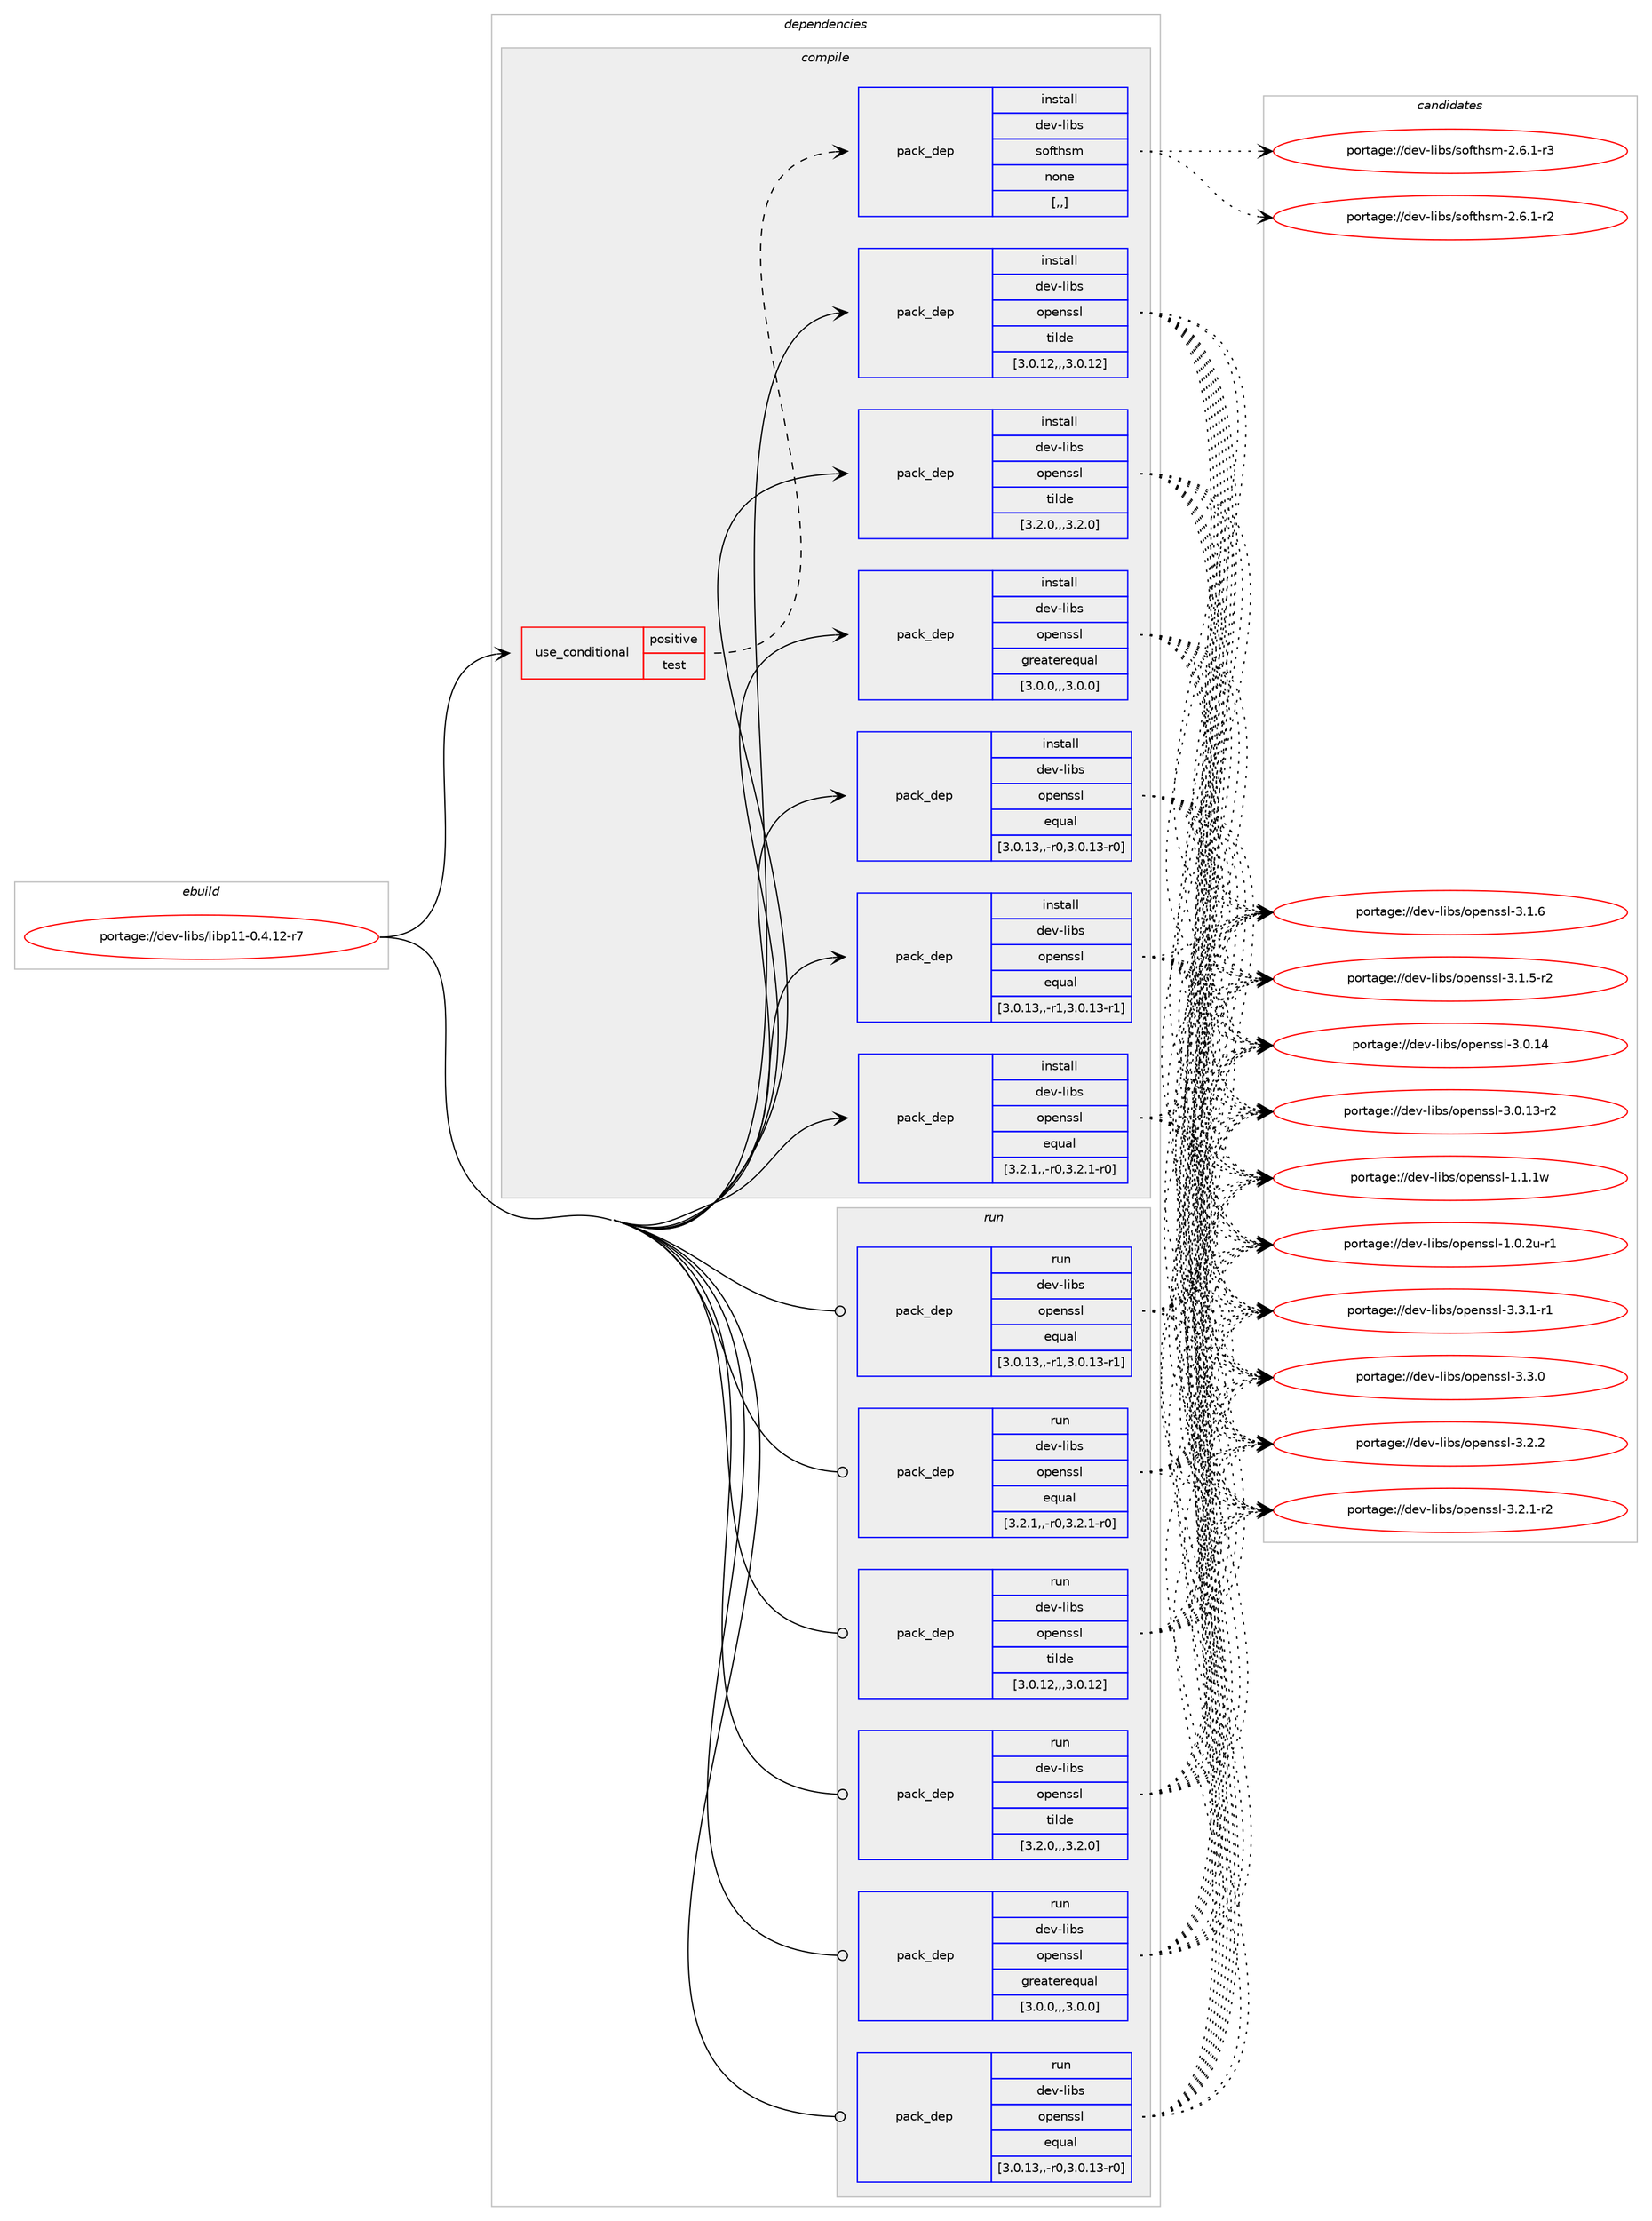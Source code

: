 digraph prolog {

# *************
# Graph options
# *************

newrank=true;
concentrate=true;
compound=true;
graph [rankdir=LR,fontname=Helvetica,fontsize=10,ranksep=1.5];#, ranksep=2.5, nodesep=0.2];
edge  [arrowhead=vee];
node  [fontname=Helvetica,fontsize=10];

# **********
# The ebuild
# **********

subgraph cluster_leftcol {
color=gray;
label=<<i>ebuild</i>>;
id [label="portage://dev-libs/libp11-0.4.12-r7", color=red, width=4, href="../dev-libs/libp11-0.4.12-r7.svg"];
}

# ****************
# The dependencies
# ****************

subgraph cluster_midcol {
color=gray;
label=<<i>dependencies</i>>;
subgraph cluster_compile {
fillcolor="#eeeeee";
style=filled;
label=<<i>compile</i>>;
subgraph cond27067 {
dependency110923 [label=<<TABLE BORDER="0" CELLBORDER="1" CELLSPACING="0" CELLPADDING="4"><TR><TD ROWSPAN="3" CELLPADDING="10">use_conditional</TD></TR><TR><TD>positive</TD></TR><TR><TD>test</TD></TR></TABLE>>, shape=none, color=red];
subgraph pack82662 {
dependency110924 [label=<<TABLE BORDER="0" CELLBORDER="1" CELLSPACING="0" CELLPADDING="4" WIDTH="220"><TR><TD ROWSPAN="6" CELLPADDING="30">pack_dep</TD></TR><TR><TD WIDTH="110">install</TD></TR><TR><TD>dev-libs</TD></TR><TR><TD>softhsm</TD></TR><TR><TD>none</TD></TR><TR><TD>[,,]</TD></TR></TABLE>>, shape=none, color=blue];
}
dependency110923:e -> dependency110924:w [weight=20,style="dashed",arrowhead="vee"];
}
id:e -> dependency110923:w [weight=20,style="solid",arrowhead="vee"];
subgraph pack82663 {
dependency110925 [label=<<TABLE BORDER="0" CELLBORDER="1" CELLSPACING="0" CELLPADDING="4" WIDTH="220"><TR><TD ROWSPAN="6" CELLPADDING="30">pack_dep</TD></TR><TR><TD WIDTH="110">install</TD></TR><TR><TD>dev-libs</TD></TR><TR><TD>openssl</TD></TR><TR><TD>greaterequal</TD></TR><TR><TD>[3.0.0,,,3.0.0]</TD></TR></TABLE>>, shape=none, color=blue];
}
id:e -> dependency110925:w [weight=20,style="solid",arrowhead="vee"];
subgraph pack82664 {
dependency110926 [label=<<TABLE BORDER="0" CELLBORDER="1" CELLSPACING="0" CELLPADDING="4" WIDTH="220"><TR><TD ROWSPAN="6" CELLPADDING="30">pack_dep</TD></TR><TR><TD WIDTH="110">install</TD></TR><TR><TD>dev-libs</TD></TR><TR><TD>openssl</TD></TR><TR><TD>equal</TD></TR><TR><TD>[3.0.13,,-r0,3.0.13-r0]</TD></TR></TABLE>>, shape=none, color=blue];
}
id:e -> dependency110926:w [weight=20,style="solid",arrowhead="vee"];
subgraph pack82665 {
dependency110927 [label=<<TABLE BORDER="0" CELLBORDER="1" CELLSPACING="0" CELLPADDING="4" WIDTH="220"><TR><TD ROWSPAN="6" CELLPADDING="30">pack_dep</TD></TR><TR><TD WIDTH="110">install</TD></TR><TR><TD>dev-libs</TD></TR><TR><TD>openssl</TD></TR><TR><TD>equal</TD></TR><TR><TD>[3.0.13,,-r1,3.0.13-r1]</TD></TR></TABLE>>, shape=none, color=blue];
}
id:e -> dependency110927:w [weight=20,style="solid",arrowhead="vee"];
subgraph pack82666 {
dependency110928 [label=<<TABLE BORDER="0" CELLBORDER="1" CELLSPACING="0" CELLPADDING="4" WIDTH="220"><TR><TD ROWSPAN="6" CELLPADDING="30">pack_dep</TD></TR><TR><TD WIDTH="110">install</TD></TR><TR><TD>dev-libs</TD></TR><TR><TD>openssl</TD></TR><TR><TD>equal</TD></TR><TR><TD>[3.2.1,,-r0,3.2.1-r0]</TD></TR></TABLE>>, shape=none, color=blue];
}
id:e -> dependency110928:w [weight=20,style="solid",arrowhead="vee"];
subgraph pack82667 {
dependency110929 [label=<<TABLE BORDER="0" CELLBORDER="1" CELLSPACING="0" CELLPADDING="4" WIDTH="220"><TR><TD ROWSPAN="6" CELLPADDING="30">pack_dep</TD></TR><TR><TD WIDTH="110">install</TD></TR><TR><TD>dev-libs</TD></TR><TR><TD>openssl</TD></TR><TR><TD>tilde</TD></TR><TR><TD>[3.0.12,,,3.0.12]</TD></TR></TABLE>>, shape=none, color=blue];
}
id:e -> dependency110929:w [weight=20,style="solid",arrowhead="vee"];
subgraph pack82668 {
dependency110930 [label=<<TABLE BORDER="0" CELLBORDER="1" CELLSPACING="0" CELLPADDING="4" WIDTH="220"><TR><TD ROWSPAN="6" CELLPADDING="30">pack_dep</TD></TR><TR><TD WIDTH="110">install</TD></TR><TR><TD>dev-libs</TD></TR><TR><TD>openssl</TD></TR><TR><TD>tilde</TD></TR><TR><TD>[3.2.0,,,3.2.0]</TD></TR></TABLE>>, shape=none, color=blue];
}
id:e -> dependency110930:w [weight=20,style="solid",arrowhead="vee"];
}
subgraph cluster_compileandrun {
fillcolor="#eeeeee";
style=filled;
label=<<i>compile and run</i>>;
}
subgraph cluster_run {
fillcolor="#eeeeee";
style=filled;
label=<<i>run</i>>;
subgraph pack82669 {
dependency110931 [label=<<TABLE BORDER="0" CELLBORDER="1" CELLSPACING="0" CELLPADDING="4" WIDTH="220"><TR><TD ROWSPAN="6" CELLPADDING="30">pack_dep</TD></TR><TR><TD WIDTH="110">run</TD></TR><TR><TD>dev-libs</TD></TR><TR><TD>openssl</TD></TR><TR><TD>greaterequal</TD></TR><TR><TD>[3.0.0,,,3.0.0]</TD></TR></TABLE>>, shape=none, color=blue];
}
id:e -> dependency110931:w [weight=20,style="solid",arrowhead="odot"];
subgraph pack82670 {
dependency110932 [label=<<TABLE BORDER="0" CELLBORDER="1" CELLSPACING="0" CELLPADDING="4" WIDTH="220"><TR><TD ROWSPAN="6" CELLPADDING="30">pack_dep</TD></TR><TR><TD WIDTH="110">run</TD></TR><TR><TD>dev-libs</TD></TR><TR><TD>openssl</TD></TR><TR><TD>equal</TD></TR><TR><TD>[3.0.13,,-r0,3.0.13-r0]</TD></TR></TABLE>>, shape=none, color=blue];
}
id:e -> dependency110932:w [weight=20,style="solid",arrowhead="odot"];
subgraph pack82671 {
dependency110933 [label=<<TABLE BORDER="0" CELLBORDER="1" CELLSPACING="0" CELLPADDING="4" WIDTH="220"><TR><TD ROWSPAN="6" CELLPADDING="30">pack_dep</TD></TR><TR><TD WIDTH="110">run</TD></TR><TR><TD>dev-libs</TD></TR><TR><TD>openssl</TD></TR><TR><TD>equal</TD></TR><TR><TD>[3.0.13,,-r1,3.0.13-r1]</TD></TR></TABLE>>, shape=none, color=blue];
}
id:e -> dependency110933:w [weight=20,style="solid",arrowhead="odot"];
subgraph pack82672 {
dependency110934 [label=<<TABLE BORDER="0" CELLBORDER="1" CELLSPACING="0" CELLPADDING="4" WIDTH="220"><TR><TD ROWSPAN="6" CELLPADDING="30">pack_dep</TD></TR><TR><TD WIDTH="110">run</TD></TR><TR><TD>dev-libs</TD></TR><TR><TD>openssl</TD></TR><TR><TD>equal</TD></TR><TR><TD>[3.2.1,,-r0,3.2.1-r0]</TD></TR></TABLE>>, shape=none, color=blue];
}
id:e -> dependency110934:w [weight=20,style="solid",arrowhead="odot"];
subgraph pack82673 {
dependency110935 [label=<<TABLE BORDER="0" CELLBORDER="1" CELLSPACING="0" CELLPADDING="4" WIDTH="220"><TR><TD ROWSPAN="6" CELLPADDING="30">pack_dep</TD></TR><TR><TD WIDTH="110">run</TD></TR><TR><TD>dev-libs</TD></TR><TR><TD>openssl</TD></TR><TR><TD>tilde</TD></TR><TR><TD>[3.0.12,,,3.0.12]</TD></TR></TABLE>>, shape=none, color=blue];
}
id:e -> dependency110935:w [weight=20,style="solid",arrowhead="odot"];
subgraph pack82674 {
dependency110936 [label=<<TABLE BORDER="0" CELLBORDER="1" CELLSPACING="0" CELLPADDING="4" WIDTH="220"><TR><TD ROWSPAN="6" CELLPADDING="30">pack_dep</TD></TR><TR><TD WIDTH="110">run</TD></TR><TR><TD>dev-libs</TD></TR><TR><TD>openssl</TD></TR><TR><TD>tilde</TD></TR><TR><TD>[3.2.0,,,3.2.0]</TD></TR></TABLE>>, shape=none, color=blue];
}
id:e -> dependency110936:w [weight=20,style="solid",arrowhead="odot"];
}
}

# **************
# The candidates
# **************

subgraph cluster_choices {
rank=same;
color=gray;
label=<<i>candidates</i>>;

subgraph choice82662 {
color=black;
nodesep=1;
choice1001011184510810598115471151111021161041151094550465446494511451 [label="portage://dev-libs/softhsm-2.6.1-r3", color=red, width=4,href="../dev-libs/softhsm-2.6.1-r3.svg"];
choice1001011184510810598115471151111021161041151094550465446494511450 [label="portage://dev-libs/softhsm-2.6.1-r2", color=red, width=4,href="../dev-libs/softhsm-2.6.1-r2.svg"];
dependency110924:e -> choice1001011184510810598115471151111021161041151094550465446494511451:w [style=dotted,weight="100"];
dependency110924:e -> choice1001011184510810598115471151111021161041151094550465446494511450:w [style=dotted,weight="100"];
}
subgraph choice82663 {
color=black;
nodesep=1;
choice1001011184510810598115471111121011101151151084551465146494511449 [label="portage://dev-libs/openssl-3.3.1-r1", color=red, width=4,href="../dev-libs/openssl-3.3.1-r1.svg"];
choice100101118451081059811547111112101110115115108455146514648 [label="portage://dev-libs/openssl-3.3.0", color=red, width=4,href="../dev-libs/openssl-3.3.0.svg"];
choice100101118451081059811547111112101110115115108455146504650 [label="portage://dev-libs/openssl-3.2.2", color=red, width=4,href="../dev-libs/openssl-3.2.2.svg"];
choice1001011184510810598115471111121011101151151084551465046494511450 [label="portage://dev-libs/openssl-3.2.1-r2", color=red, width=4,href="../dev-libs/openssl-3.2.1-r2.svg"];
choice100101118451081059811547111112101110115115108455146494654 [label="portage://dev-libs/openssl-3.1.6", color=red, width=4,href="../dev-libs/openssl-3.1.6.svg"];
choice1001011184510810598115471111121011101151151084551464946534511450 [label="portage://dev-libs/openssl-3.1.5-r2", color=red, width=4,href="../dev-libs/openssl-3.1.5-r2.svg"];
choice10010111845108105981154711111210111011511510845514648464952 [label="portage://dev-libs/openssl-3.0.14", color=red, width=4,href="../dev-libs/openssl-3.0.14.svg"];
choice100101118451081059811547111112101110115115108455146484649514511450 [label="portage://dev-libs/openssl-3.0.13-r2", color=red, width=4,href="../dev-libs/openssl-3.0.13-r2.svg"];
choice100101118451081059811547111112101110115115108454946494649119 [label="portage://dev-libs/openssl-1.1.1w", color=red, width=4,href="../dev-libs/openssl-1.1.1w.svg"];
choice1001011184510810598115471111121011101151151084549464846501174511449 [label="portage://dev-libs/openssl-1.0.2u-r1", color=red, width=4,href="../dev-libs/openssl-1.0.2u-r1.svg"];
dependency110925:e -> choice1001011184510810598115471111121011101151151084551465146494511449:w [style=dotted,weight="100"];
dependency110925:e -> choice100101118451081059811547111112101110115115108455146514648:w [style=dotted,weight="100"];
dependency110925:e -> choice100101118451081059811547111112101110115115108455146504650:w [style=dotted,weight="100"];
dependency110925:e -> choice1001011184510810598115471111121011101151151084551465046494511450:w [style=dotted,weight="100"];
dependency110925:e -> choice100101118451081059811547111112101110115115108455146494654:w [style=dotted,weight="100"];
dependency110925:e -> choice1001011184510810598115471111121011101151151084551464946534511450:w [style=dotted,weight="100"];
dependency110925:e -> choice10010111845108105981154711111210111011511510845514648464952:w [style=dotted,weight="100"];
dependency110925:e -> choice100101118451081059811547111112101110115115108455146484649514511450:w [style=dotted,weight="100"];
dependency110925:e -> choice100101118451081059811547111112101110115115108454946494649119:w [style=dotted,weight="100"];
dependency110925:e -> choice1001011184510810598115471111121011101151151084549464846501174511449:w [style=dotted,weight="100"];
}
subgraph choice82664 {
color=black;
nodesep=1;
choice1001011184510810598115471111121011101151151084551465146494511449 [label="portage://dev-libs/openssl-3.3.1-r1", color=red, width=4,href="../dev-libs/openssl-3.3.1-r1.svg"];
choice100101118451081059811547111112101110115115108455146514648 [label="portage://dev-libs/openssl-3.3.0", color=red, width=4,href="../dev-libs/openssl-3.3.0.svg"];
choice100101118451081059811547111112101110115115108455146504650 [label="portage://dev-libs/openssl-3.2.2", color=red, width=4,href="../dev-libs/openssl-3.2.2.svg"];
choice1001011184510810598115471111121011101151151084551465046494511450 [label="portage://dev-libs/openssl-3.2.1-r2", color=red, width=4,href="../dev-libs/openssl-3.2.1-r2.svg"];
choice100101118451081059811547111112101110115115108455146494654 [label="portage://dev-libs/openssl-3.1.6", color=red, width=4,href="../dev-libs/openssl-3.1.6.svg"];
choice1001011184510810598115471111121011101151151084551464946534511450 [label="portage://dev-libs/openssl-3.1.5-r2", color=red, width=4,href="../dev-libs/openssl-3.1.5-r2.svg"];
choice10010111845108105981154711111210111011511510845514648464952 [label="portage://dev-libs/openssl-3.0.14", color=red, width=4,href="../dev-libs/openssl-3.0.14.svg"];
choice100101118451081059811547111112101110115115108455146484649514511450 [label="portage://dev-libs/openssl-3.0.13-r2", color=red, width=4,href="../dev-libs/openssl-3.0.13-r2.svg"];
choice100101118451081059811547111112101110115115108454946494649119 [label="portage://dev-libs/openssl-1.1.1w", color=red, width=4,href="../dev-libs/openssl-1.1.1w.svg"];
choice1001011184510810598115471111121011101151151084549464846501174511449 [label="portage://dev-libs/openssl-1.0.2u-r1", color=red, width=4,href="../dev-libs/openssl-1.0.2u-r1.svg"];
dependency110926:e -> choice1001011184510810598115471111121011101151151084551465146494511449:w [style=dotted,weight="100"];
dependency110926:e -> choice100101118451081059811547111112101110115115108455146514648:w [style=dotted,weight="100"];
dependency110926:e -> choice100101118451081059811547111112101110115115108455146504650:w [style=dotted,weight="100"];
dependency110926:e -> choice1001011184510810598115471111121011101151151084551465046494511450:w [style=dotted,weight="100"];
dependency110926:e -> choice100101118451081059811547111112101110115115108455146494654:w [style=dotted,weight="100"];
dependency110926:e -> choice1001011184510810598115471111121011101151151084551464946534511450:w [style=dotted,weight="100"];
dependency110926:e -> choice10010111845108105981154711111210111011511510845514648464952:w [style=dotted,weight="100"];
dependency110926:e -> choice100101118451081059811547111112101110115115108455146484649514511450:w [style=dotted,weight="100"];
dependency110926:e -> choice100101118451081059811547111112101110115115108454946494649119:w [style=dotted,weight="100"];
dependency110926:e -> choice1001011184510810598115471111121011101151151084549464846501174511449:w [style=dotted,weight="100"];
}
subgraph choice82665 {
color=black;
nodesep=1;
choice1001011184510810598115471111121011101151151084551465146494511449 [label="portage://dev-libs/openssl-3.3.1-r1", color=red, width=4,href="../dev-libs/openssl-3.3.1-r1.svg"];
choice100101118451081059811547111112101110115115108455146514648 [label="portage://dev-libs/openssl-3.3.0", color=red, width=4,href="../dev-libs/openssl-3.3.0.svg"];
choice100101118451081059811547111112101110115115108455146504650 [label="portage://dev-libs/openssl-3.2.2", color=red, width=4,href="../dev-libs/openssl-3.2.2.svg"];
choice1001011184510810598115471111121011101151151084551465046494511450 [label="portage://dev-libs/openssl-3.2.1-r2", color=red, width=4,href="../dev-libs/openssl-3.2.1-r2.svg"];
choice100101118451081059811547111112101110115115108455146494654 [label="portage://dev-libs/openssl-3.1.6", color=red, width=4,href="../dev-libs/openssl-3.1.6.svg"];
choice1001011184510810598115471111121011101151151084551464946534511450 [label="portage://dev-libs/openssl-3.1.5-r2", color=red, width=4,href="../dev-libs/openssl-3.1.5-r2.svg"];
choice10010111845108105981154711111210111011511510845514648464952 [label="portage://dev-libs/openssl-3.0.14", color=red, width=4,href="../dev-libs/openssl-3.0.14.svg"];
choice100101118451081059811547111112101110115115108455146484649514511450 [label="portage://dev-libs/openssl-3.0.13-r2", color=red, width=4,href="../dev-libs/openssl-3.0.13-r2.svg"];
choice100101118451081059811547111112101110115115108454946494649119 [label="portage://dev-libs/openssl-1.1.1w", color=red, width=4,href="../dev-libs/openssl-1.1.1w.svg"];
choice1001011184510810598115471111121011101151151084549464846501174511449 [label="portage://dev-libs/openssl-1.0.2u-r1", color=red, width=4,href="../dev-libs/openssl-1.0.2u-r1.svg"];
dependency110927:e -> choice1001011184510810598115471111121011101151151084551465146494511449:w [style=dotted,weight="100"];
dependency110927:e -> choice100101118451081059811547111112101110115115108455146514648:w [style=dotted,weight="100"];
dependency110927:e -> choice100101118451081059811547111112101110115115108455146504650:w [style=dotted,weight="100"];
dependency110927:e -> choice1001011184510810598115471111121011101151151084551465046494511450:w [style=dotted,weight="100"];
dependency110927:e -> choice100101118451081059811547111112101110115115108455146494654:w [style=dotted,weight="100"];
dependency110927:e -> choice1001011184510810598115471111121011101151151084551464946534511450:w [style=dotted,weight="100"];
dependency110927:e -> choice10010111845108105981154711111210111011511510845514648464952:w [style=dotted,weight="100"];
dependency110927:e -> choice100101118451081059811547111112101110115115108455146484649514511450:w [style=dotted,weight="100"];
dependency110927:e -> choice100101118451081059811547111112101110115115108454946494649119:w [style=dotted,weight="100"];
dependency110927:e -> choice1001011184510810598115471111121011101151151084549464846501174511449:w [style=dotted,weight="100"];
}
subgraph choice82666 {
color=black;
nodesep=1;
choice1001011184510810598115471111121011101151151084551465146494511449 [label="portage://dev-libs/openssl-3.3.1-r1", color=red, width=4,href="../dev-libs/openssl-3.3.1-r1.svg"];
choice100101118451081059811547111112101110115115108455146514648 [label="portage://dev-libs/openssl-3.3.0", color=red, width=4,href="../dev-libs/openssl-3.3.0.svg"];
choice100101118451081059811547111112101110115115108455146504650 [label="portage://dev-libs/openssl-3.2.2", color=red, width=4,href="../dev-libs/openssl-3.2.2.svg"];
choice1001011184510810598115471111121011101151151084551465046494511450 [label="portage://dev-libs/openssl-3.2.1-r2", color=red, width=4,href="../dev-libs/openssl-3.2.1-r2.svg"];
choice100101118451081059811547111112101110115115108455146494654 [label="portage://dev-libs/openssl-3.1.6", color=red, width=4,href="../dev-libs/openssl-3.1.6.svg"];
choice1001011184510810598115471111121011101151151084551464946534511450 [label="portage://dev-libs/openssl-3.1.5-r2", color=red, width=4,href="../dev-libs/openssl-3.1.5-r2.svg"];
choice10010111845108105981154711111210111011511510845514648464952 [label="portage://dev-libs/openssl-3.0.14", color=red, width=4,href="../dev-libs/openssl-3.0.14.svg"];
choice100101118451081059811547111112101110115115108455146484649514511450 [label="portage://dev-libs/openssl-3.0.13-r2", color=red, width=4,href="../dev-libs/openssl-3.0.13-r2.svg"];
choice100101118451081059811547111112101110115115108454946494649119 [label="portage://dev-libs/openssl-1.1.1w", color=red, width=4,href="../dev-libs/openssl-1.1.1w.svg"];
choice1001011184510810598115471111121011101151151084549464846501174511449 [label="portage://dev-libs/openssl-1.0.2u-r1", color=red, width=4,href="../dev-libs/openssl-1.0.2u-r1.svg"];
dependency110928:e -> choice1001011184510810598115471111121011101151151084551465146494511449:w [style=dotted,weight="100"];
dependency110928:e -> choice100101118451081059811547111112101110115115108455146514648:w [style=dotted,weight="100"];
dependency110928:e -> choice100101118451081059811547111112101110115115108455146504650:w [style=dotted,weight="100"];
dependency110928:e -> choice1001011184510810598115471111121011101151151084551465046494511450:w [style=dotted,weight="100"];
dependency110928:e -> choice100101118451081059811547111112101110115115108455146494654:w [style=dotted,weight="100"];
dependency110928:e -> choice1001011184510810598115471111121011101151151084551464946534511450:w [style=dotted,weight="100"];
dependency110928:e -> choice10010111845108105981154711111210111011511510845514648464952:w [style=dotted,weight="100"];
dependency110928:e -> choice100101118451081059811547111112101110115115108455146484649514511450:w [style=dotted,weight="100"];
dependency110928:e -> choice100101118451081059811547111112101110115115108454946494649119:w [style=dotted,weight="100"];
dependency110928:e -> choice1001011184510810598115471111121011101151151084549464846501174511449:w [style=dotted,weight="100"];
}
subgraph choice82667 {
color=black;
nodesep=1;
choice1001011184510810598115471111121011101151151084551465146494511449 [label="portage://dev-libs/openssl-3.3.1-r1", color=red, width=4,href="../dev-libs/openssl-3.3.1-r1.svg"];
choice100101118451081059811547111112101110115115108455146514648 [label="portage://dev-libs/openssl-3.3.0", color=red, width=4,href="../dev-libs/openssl-3.3.0.svg"];
choice100101118451081059811547111112101110115115108455146504650 [label="portage://dev-libs/openssl-3.2.2", color=red, width=4,href="../dev-libs/openssl-3.2.2.svg"];
choice1001011184510810598115471111121011101151151084551465046494511450 [label="portage://dev-libs/openssl-3.2.1-r2", color=red, width=4,href="../dev-libs/openssl-3.2.1-r2.svg"];
choice100101118451081059811547111112101110115115108455146494654 [label="portage://dev-libs/openssl-3.1.6", color=red, width=4,href="../dev-libs/openssl-3.1.6.svg"];
choice1001011184510810598115471111121011101151151084551464946534511450 [label="portage://dev-libs/openssl-3.1.5-r2", color=red, width=4,href="../dev-libs/openssl-3.1.5-r2.svg"];
choice10010111845108105981154711111210111011511510845514648464952 [label="portage://dev-libs/openssl-3.0.14", color=red, width=4,href="../dev-libs/openssl-3.0.14.svg"];
choice100101118451081059811547111112101110115115108455146484649514511450 [label="portage://dev-libs/openssl-3.0.13-r2", color=red, width=4,href="../dev-libs/openssl-3.0.13-r2.svg"];
choice100101118451081059811547111112101110115115108454946494649119 [label="portage://dev-libs/openssl-1.1.1w", color=red, width=4,href="../dev-libs/openssl-1.1.1w.svg"];
choice1001011184510810598115471111121011101151151084549464846501174511449 [label="portage://dev-libs/openssl-1.0.2u-r1", color=red, width=4,href="../dev-libs/openssl-1.0.2u-r1.svg"];
dependency110929:e -> choice1001011184510810598115471111121011101151151084551465146494511449:w [style=dotted,weight="100"];
dependency110929:e -> choice100101118451081059811547111112101110115115108455146514648:w [style=dotted,weight="100"];
dependency110929:e -> choice100101118451081059811547111112101110115115108455146504650:w [style=dotted,weight="100"];
dependency110929:e -> choice1001011184510810598115471111121011101151151084551465046494511450:w [style=dotted,weight="100"];
dependency110929:e -> choice100101118451081059811547111112101110115115108455146494654:w [style=dotted,weight="100"];
dependency110929:e -> choice1001011184510810598115471111121011101151151084551464946534511450:w [style=dotted,weight="100"];
dependency110929:e -> choice10010111845108105981154711111210111011511510845514648464952:w [style=dotted,weight="100"];
dependency110929:e -> choice100101118451081059811547111112101110115115108455146484649514511450:w [style=dotted,weight="100"];
dependency110929:e -> choice100101118451081059811547111112101110115115108454946494649119:w [style=dotted,weight="100"];
dependency110929:e -> choice1001011184510810598115471111121011101151151084549464846501174511449:w [style=dotted,weight="100"];
}
subgraph choice82668 {
color=black;
nodesep=1;
choice1001011184510810598115471111121011101151151084551465146494511449 [label="portage://dev-libs/openssl-3.3.1-r1", color=red, width=4,href="../dev-libs/openssl-3.3.1-r1.svg"];
choice100101118451081059811547111112101110115115108455146514648 [label="portage://dev-libs/openssl-3.3.0", color=red, width=4,href="../dev-libs/openssl-3.3.0.svg"];
choice100101118451081059811547111112101110115115108455146504650 [label="portage://dev-libs/openssl-3.2.2", color=red, width=4,href="../dev-libs/openssl-3.2.2.svg"];
choice1001011184510810598115471111121011101151151084551465046494511450 [label="portage://dev-libs/openssl-3.2.1-r2", color=red, width=4,href="../dev-libs/openssl-3.2.1-r2.svg"];
choice100101118451081059811547111112101110115115108455146494654 [label="portage://dev-libs/openssl-3.1.6", color=red, width=4,href="../dev-libs/openssl-3.1.6.svg"];
choice1001011184510810598115471111121011101151151084551464946534511450 [label="portage://dev-libs/openssl-3.1.5-r2", color=red, width=4,href="../dev-libs/openssl-3.1.5-r2.svg"];
choice10010111845108105981154711111210111011511510845514648464952 [label="portage://dev-libs/openssl-3.0.14", color=red, width=4,href="../dev-libs/openssl-3.0.14.svg"];
choice100101118451081059811547111112101110115115108455146484649514511450 [label="portage://dev-libs/openssl-3.0.13-r2", color=red, width=4,href="../dev-libs/openssl-3.0.13-r2.svg"];
choice100101118451081059811547111112101110115115108454946494649119 [label="portage://dev-libs/openssl-1.1.1w", color=red, width=4,href="../dev-libs/openssl-1.1.1w.svg"];
choice1001011184510810598115471111121011101151151084549464846501174511449 [label="portage://dev-libs/openssl-1.0.2u-r1", color=red, width=4,href="../dev-libs/openssl-1.0.2u-r1.svg"];
dependency110930:e -> choice1001011184510810598115471111121011101151151084551465146494511449:w [style=dotted,weight="100"];
dependency110930:e -> choice100101118451081059811547111112101110115115108455146514648:w [style=dotted,weight="100"];
dependency110930:e -> choice100101118451081059811547111112101110115115108455146504650:w [style=dotted,weight="100"];
dependency110930:e -> choice1001011184510810598115471111121011101151151084551465046494511450:w [style=dotted,weight="100"];
dependency110930:e -> choice100101118451081059811547111112101110115115108455146494654:w [style=dotted,weight="100"];
dependency110930:e -> choice1001011184510810598115471111121011101151151084551464946534511450:w [style=dotted,weight="100"];
dependency110930:e -> choice10010111845108105981154711111210111011511510845514648464952:w [style=dotted,weight="100"];
dependency110930:e -> choice100101118451081059811547111112101110115115108455146484649514511450:w [style=dotted,weight="100"];
dependency110930:e -> choice100101118451081059811547111112101110115115108454946494649119:w [style=dotted,weight="100"];
dependency110930:e -> choice1001011184510810598115471111121011101151151084549464846501174511449:w [style=dotted,weight="100"];
}
subgraph choice82669 {
color=black;
nodesep=1;
choice1001011184510810598115471111121011101151151084551465146494511449 [label="portage://dev-libs/openssl-3.3.1-r1", color=red, width=4,href="../dev-libs/openssl-3.3.1-r1.svg"];
choice100101118451081059811547111112101110115115108455146514648 [label="portage://dev-libs/openssl-3.3.0", color=red, width=4,href="../dev-libs/openssl-3.3.0.svg"];
choice100101118451081059811547111112101110115115108455146504650 [label="portage://dev-libs/openssl-3.2.2", color=red, width=4,href="../dev-libs/openssl-3.2.2.svg"];
choice1001011184510810598115471111121011101151151084551465046494511450 [label="portage://dev-libs/openssl-3.2.1-r2", color=red, width=4,href="../dev-libs/openssl-3.2.1-r2.svg"];
choice100101118451081059811547111112101110115115108455146494654 [label="portage://dev-libs/openssl-3.1.6", color=red, width=4,href="../dev-libs/openssl-3.1.6.svg"];
choice1001011184510810598115471111121011101151151084551464946534511450 [label="portage://dev-libs/openssl-3.1.5-r2", color=red, width=4,href="../dev-libs/openssl-3.1.5-r2.svg"];
choice10010111845108105981154711111210111011511510845514648464952 [label="portage://dev-libs/openssl-3.0.14", color=red, width=4,href="../dev-libs/openssl-3.0.14.svg"];
choice100101118451081059811547111112101110115115108455146484649514511450 [label="portage://dev-libs/openssl-3.0.13-r2", color=red, width=4,href="../dev-libs/openssl-3.0.13-r2.svg"];
choice100101118451081059811547111112101110115115108454946494649119 [label="portage://dev-libs/openssl-1.1.1w", color=red, width=4,href="../dev-libs/openssl-1.1.1w.svg"];
choice1001011184510810598115471111121011101151151084549464846501174511449 [label="portage://dev-libs/openssl-1.0.2u-r1", color=red, width=4,href="../dev-libs/openssl-1.0.2u-r1.svg"];
dependency110931:e -> choice1001011184510810598115471111121011101151151084551465146494511449:w [style=dotted,weight="100"];
dependency110931:e -> choice100101118451081059811547111112101110115115108455146514648:w [style=dotted,weight="100"];
dependency110931:e -> choice100101118451081059811547111112101110115115108455146504650:w [style=dotted,weight="100"];
dependency110931:e -> choice1001011184510810598115471111121011101151151084551465046494511450:w [style=dotted,weight="100"];
dependency110931:e -> choice100101118451081059811547111112101110115115108455146494654:w [style=dotted,weight="100"];
dependency110931:e -> choice1001011184510810598115471111121011101151151084551464946534511450:w [style=dotted,weight="100"];
dependency110931:e -> choice10010111845108105981154711111210111011511510845514648464952:w [style=dotted,weight="100"];
dependency110931:e -> choice100101118451081059811547111112101110115115108455146484649514511450:w [style=dotted,weight="100"];
dependency110931:e -> choice100101118451081059811547111112101110115115108454946494649119:w [style=dotted,weight="100"];
dependency110931:e -> choice1001011184510810598115471111121011101151151084549464846501174511449:w [style=dotted,weight="100"];
}
subgraph choice82670 {
color=black;
nodesep=1;
choice1001011184510810598115471111121011101151151084551465146494511449 [label="portage://dev-libs/openssl-3.3.1-r1", color=red, width=4,href="../dev-libs/openssl-3.3.1-r1.svg"];
choice100101118451081059811547111112101110115115108455146514648 [label="portage://dev-libs/openssl-3.3.0", color=red, width=4,href="../dev-libs/openssl-3.3.0.svg"];
choice100101118451081059811547111112101110115115108455146504650 [label="portage://dev-libs/openssl-3.2.2", color=red, width=4,href="../dev-libs/openssl-3.2.2.svg"];
choice1001011184510810598115471111121011101151151084551465046494511450 [label="portage://dev-libs/openssl-3.2.1-r2", color=red, width=4,href="../dev-libs/openssl-3.2.1-r2.svg"];
choice100101118451081059811547111112101110115115108455146494654 [label="portage://dev-libs/openssl-3.1.6", color=red, width=4,href="../dev-libs/openssl-3.1.6.svg"];
choice1001011184510810598115471111121011101151151084551464946534511450 [label="portage://dev-libs/openssl-3.1.5-r2", color=red, width=4,href="../dev-libs/openssl-3.1.5-r2.svg"];
choice10010111845108105981154711111210111011511510845514648464952 [label="portage://dev-libs/openssl-3.0.14", color=red, width=4,href="../dev-libs/openssl-3.0.14.svg"];
choice100101118451081059811547111112101110115115108455146484649514511450 [label="portage://dev-libs/openssl-3.0.13-r2", color=red, width=4,href="../dev-libs/openssl-3.0.13-r2.svg"];
choice100101118451081059811547111112101110115115108454946494649119 [label="portage://dev-libs/openssl-1.1.1w", color=red, width=4,href="../dev-libs/openssl-1.1.1w.svg"];
choice1001011184510810598115471111121011101151151084549464846501174511449 [label="portage://dev-libs/openssl-1.0.2u-r1", color=red, width=4,href="../dev-libs/openssl-1.0.2u-r1.svg"];
dependency110932:e -> choice1001011184510810598115471111121011101151151084551465146494511449:w [style=dotted,weight="100"];
dependency110932:e -> choice100101118451081059811547111112101110115115108455146514648:w [style=dotted,weight="100"];
dependency110932:e -> choice100101118451081059811547111112101110115115108455146504650:w [style=dotted,weight="100"];
dependency110932:e -> choice1001011184510810598115471111121011101151151084551465046494511450:w [style=dotted,weight="100"];
dependency110932:e -> choice100101118451081059811547111112101110115115108455146494654:w [style=dotted,weight="100"];
dependency110932:e -> choice1001011184510810598115471111121011101151151084551464946534511450:w [style=dotted,weight="100"];
dependency110932:e -> choice10010111845108105981154711111210111011511510845514648464952:w [style=dotted,weight="100"];
dependency110932:e -> choice100101118451081059811547111112101110115115108455146484649514511450:w [style=dotted,weight="100"];
dependency110932:e -> choice100101118451081059811547111112101110115115108454946494649119:w [style=dotted,weight="100"];
dependency110932:e -> choice1001011184510810598115471111121011101151151084549464846501174511449:w [style=dotted,weight="100"];
}
subgraph choice82671 {
color=black;
nodesep=1;
choice1001011184510810598115471111121011101151151084551465146494511449 [label="portage://dev-libs/openssl-3.3.1-r1", color=red, width=4,href="../dev-libs/openssl-3.3.1-r1.svg"];
choice100101118451081059811547111112101110115115108455146514648 [label="portage://dev-libs/openssl-3.3.0", color=red, width=4,href="../dev-libs/openssl-3.3.0.svg"];
choice100101118451081059811547111112101110115115108455146504650 [label="portage://dev-libs/openssl-3.2.2", color=red, width=4,href="../dev-libs/openssl-3.2.2.svg"];
choice1001011184510810598115471111121011101151151084551465046494511450 [label="portage://dev-libs/openssl-3.2.1-r2", color=red, width=4,href="../dev-libs/openssl-3.2.1-r2.svg"];
choice100101118451081059811547111112101110115115108455146494654 [label="portage://dev-libs/openssl-3.1.6", color=red, width=4,href="../dev-libs/openssl-3.1.6.svg"];
choice1001011184510810598115471111121011101151151084551464946534511450 [label="portage://dev-libs/openssl-3.1.5-r2", color=red, width=4,href="../dev-libs/openssl-3.1.5-r2.svg"];
choice10010111845108105981154711111210111011511510845514648464952 [label="portage://dev-libs/openssl-3.0.14", color=red, width=4,href="../dev-libs/openssl-3.0.14.svg"];
choice100101118451081059811547111112101110115115108455146484649514511450 [label="portage://dev-libs/openssl-3.0.13-r2", color=red, width=4,href="../dev-libs/openssl-3.0.13-r2.svg"];
choice100101118451081059811547111112101110115115108454946494649119 [label="portage://dev-libs/openssl-1.1.1w", color=red, width=4,href="../dev-libs/openssl-1.1.1w.svg"];
choice1001011184510810598115471111121011101151151084549464846501174511449 [label="portage://dev-libs/openssl-1.0.2u-r1", color=red, width=4,href="../dev-libs/openssl-1.0.2u-r1.svg"];
dependency110933:e -> choice1001011184510810598115471111121011101151151084551465146494511449:w [style=dotted,weight="100"];
dependency110933:e -> choice100101118451081059811547111112101110115115108455146514648:w [style=dotted,weight="100"];
dependency110933:e -> choice100101118451081059811547111112101110115115108455146504650:w [style=dotted,weight="100"];
dependency110933:e -> choice1001011184510810598115471111121011101151151084551465046494511450:w [style=dotted,weight="100"];
dependency110933:e -> choice100101118451081059811547111112101110115115108455146494654:w [style=dotted,weight="100"];
dependency110933:e -> choice1001011184510810598115471111121011101151151084551464946534511450:w [style=dotted,weight="100"];
dependency110933:e -> choice10010111845108105981154711111210111011511510845514648464952:w [style=dotted,weight="100"];
dependency110933:e -> choice100101118451081059811547111112101110115115108455146484649514511450:w [style=dotted,weight="100"];
dependency110933:e -> choice100101118451081059811547111112101110115115108454946494649119:w [style=dotted,weight="100"];
dependency110933:e -> choice1001011184510810598115471111121011101151151084549464846501174511449:w [style=dotted,weight="100"];
}
subgraph choice82672 {
color=black;
nodesep=1;
choice1001011184510810598115471111121011101151151084551465146494511449 [label="portage://dev-libs/openssl-3.3.1-r1", color=red, width=4,href="../dev-libs/openssl-3.3.1-r1.svg"];
choice100101118451081059811547111112101110115115108455146514648 [label="portage://dev-libs/openssl-3.3.0", color=red, width=4,href="../dev-libs/openssl-3.3.0.svg"];
choice100101118451081059811547111112101110115115108455146504650 [label="portage://dev-libs/openssl-3.2.2", color=red, width=4,href="../dev-libs/openssl-3.2.2.svg"];
choice1001011184510810598115471111121011101151151084551465046494511450 [label="portage://dev-libs/openssl-3.2.1-r2", color=red, width=4,href="../dev-libs/openssl-3.2.1-r2.svg"];
choice100101118451081059811547111112101110115115108455146494654 [label="portage://dev-libs/openssl-3.1.6", color=red, width=4,href="../dev-libs/openssl-3.1.6.svg"];
choice1001011184510810598115471111121011101151151084551464946534511450 [label="portage://dev-libs/openssl-3.1.5-r2", color=red, width=4,href="../dev-libs/openssl-3.1.5-r2.svg"];
choice10010111845108105981154711111210111011511510845514648464952 [label="portage://dev-libs/openssl-3.0.14", color=red, width=4,href="../dev-libs/openssl-3.0.14.svg"];
choice100101118451081059811547111112101110115115108455146484649514511450 [label="portage://dev-libs/openssl-3.0.13-r2", color=red, width=4,href="../dev-libs/openssl-3.0.13-r2.svg"];
choice100101118451081059811547111112101110115115108454946494649119 [label="portage://dev-libs/openssl-1.1.1w", color=red, width=4,href="../dev-libs/openssl-1.1.1w.svg"];
choice1001011184510810598115471111121011101151151084549464846501174511449 [label="portage://dev-libs/openssl-1.0.2u-r1", color=red, width=4,href="../dev-libs/openssl-1.0.2u-r1.svg"];
dependency110934:e -> choice1001011184510810598115471111121011101151151084551465146494511449:w [style=dotted,weight="100"];
dependency110934:e -> choice100101118451081059811547111112101110115115108455146514648:w [style=dotted,weight="100"];
dependency110934:e -> choice100101118451081059811547111112101110115115108455146504650:w [style=dotted,weight="100"];
dependency110934:e -> choice1001011184510810598115471111121011101151151084551465046494511450:w [style=dotted,weight="100"];
dependency110934:e -> choice100101118451081059811547111112101110115115108455146494654:w [style=dotted,weight="100"];
dependency110934:e -> choice1001011184510810598115471111121011101151151084551464946534511450:w [style=dotted,weight="100"];
dependency110934:e -> choice10010111845108105981154711111210111011511510845514648464952:w [style=dotted,weight="100"];
dependency110934:e -> choice100101118451081059811547111112101110115115108455146484649514511450:w [style=dotted,weight="100"];
dependency110934:e -> choice100101118451081059811547111112101110115115108454946494649119:w [style=dotted,weight="100"];
dependency110934:e -> choice1001011184510810598115471111121011101151151084549464846501174511449:w [style=dotted,weight="100"];
}
subgraph choice82673 {
color=black;
nodesep=1;
choice1001011184510810598115471111121011101151151084551465146494511449 [label="portage://dev-libs/openssl-3.3.1-r1", color=red, width=4,href="../dev-libs/openssl-3.3.1-r1.svg"];
choice100101118451081059811547111112101110115115108455146514648 [label="portage://dev-libs/openssl-3.3.0", color=red, width=4,href="../dev-libs/openssl-3.3.0.svg"];
choice100101118451081059811547111112101110115115108455146504650 [label="portage://dev-libs/openssl-3.2.2", color=red, width=4,href="../dev-libs/openssl-3.2.2.svg"];
choice1001011184510810598115471111121011101151151084551465046494511450 [label="portage://dev-libs/openssl-3.2.1-r2", color=red, width=4,href="../dev-libs/openssl-3.2.1-r2.svg"];
choice100101118451081059811547111112101110115115108455146494654 [label="portage://dev-libs/openssl-3.1.6", color=red, width=4,href="../dev-libs/openssl-3.1.6.svg"];
choice1001011184510810598115471111121011101151151084551464946534511450 [label="portage://dev-libs/openssl-3.1.5-r2", color=red, width=4,href="../dev-libs/openssl-3.1.5-r2.svg"];
choice10010111845108105981154711111210111011511510845514648464952 [label="portage://dev-libs/openssl-3.0.14", color=red, width=4,href="../dev-libs/openssl-3.0.14.svg"];
choice100101118451081059811547111112101110115115108455146484649514511450 [label="portage://dev-libs/openssl-3.0.13-r2", color=red, width=4,href="../dev-libs/openssl-3.0.13-r2.svg"];
choice100101118451081059811547111112101110115115108454946494649119 [label="portage://dev-libs/openssl-1.1.1w", color=red, width=4,href="../dev-libs/openssl-1.1.1w.svg"];
choice1001011184510810598115471111121011101151151084549464846501174511449 [label="portage://dev-libs/openssl-1.0.2u-r1", color=red, width=4,href="../dev-libs/openssl-1.0.2u-r1.svg"];
dependency110935:e -> choice1001011184510810598115471111121011101151151084551465146494511449:w [style=dotted,weight="100"];
dependency110935:e -> choice100101118451081059811547111112101110115115108455146514648:w [style=dotted,weight="100"];
dependency110935:e -> choice100101118451081059811547111112101110115115108455146504650:w [style=dotted,weight="100"];
dependency110935:e -> choice1001011184510810598115471111121011101151151084551465046494511450:w [style=dotted,weight="100"];
dependency110935:e -> choice100101118451081059811547111112101110115115108455146494654:w [style=dotted,weight="100"];
dependency110935:e -> choice1001011184510810598115471111121011101151151084551464946534511450:w [style=dotted,weight="100"];
dependency110935:e -> choice10010111845108105981154711111210111011511510845514648464952:w [style=dotted,weight="100"];
dependency110935:e -> choice100101118451081059811547111112101110115115108455146484649514511450:w [style=dotted,weight="100"];
dependency110935:e -> choice100101118451081059811547111112101110115115108454946494649119:w [style=dotted,weight="100"];
dependency110935:e -> choice1001011184510810598115471111121011101151151084549464846501174511449:w [style=dotted,weight="100"];
}
subgraph choice82674 {
color=black;
nodesep=1;
choice1001011184510810598115471111121011101151151084551465146494511449 [label="portage://dev-libs/openssl-3.3.1-r1", color=red, width=4,href="../dev-libs/openssl-3.3.1-r1.svg"];
choice100101118451081059811547111112101110115115108455146514648 [label="portage://dev-libs/openssl-3.3.0", color=red, width=4,href="../dev-libs/openssl-3.3.0.svg"];
choice100101118451081059811547111112101110115115108455146504650 [label="portage://dev-libs/openssl-3.2.2", color=red, width=4,href="../dev-libs/openssl-3.2.2.svg"];
choice1001011184510810598115471111121011101151151084551465046494511450 [label="portage://dev-libs/openssl-3.2.1-r2", color=red, width=4,href="../dev-libs/openssl-3.2.1-r2.svg"];
choice100101118451081059811547111112101110115115108455146494654 [label="portage://dev-libs/openssl-3.1.6", color=red, width=4,href="../dev-libs/openssl-3.1.6.svg"];
choice1001011184510810598115471111121011101151151084551464946534511450 [label="portage://dev-libs/openssl-3.1.5-r2", color=red, width=4,href="../dev-libs/openssl-3.1.5-r2.svg"];
choice10010111845108105981154711111210111011511510845514648464952 [label="portage://dev-libs/openssl-3.0.14", color=red, width=4,href="../dev-libs/openssl-3.0.14.svg"];
choice100101118451081059811547111112101110115115108455146484649514511450 [label="portage://dev-libs/openssl-3.0.13-r2", color=red, width=4,href="../dev-libs/openssl-3.0.13-r2.svg"];
choice100101118451081059811547111112101110115115108454946494649119 [label="portage://dev-libs/openssl-1.1.1w", color=red, width=4,href="../dev-libs/openssl-1.1.1w.svg"];
choice1001011184510810598115471111121011101151151084549464846501174511449 [label="portage://dev-libs/openssl-1.0.2u-r1", color=red, width=4,href="../dev-libs/openssl-1.0.2u-r1.svg"];
dependency110936:e -> choice1001011184510810598115471111121011101151151084551465146494511449:w [style=dotted,weight="100"];
dependency110936:e -> choice100101118451081059811547111112101110115115108455146514648:w [style=dotted,weight="100"];
dependency110936:e -> choice100101118451081059811547111112101110115115108455146504650:w [style=dotted,weight="100"];
dependency110936:e -> choice1001011184510810598115471111121011101151151084551465046494511450:w [style=dotted,weight="100"];
dependency110936:e -> choice100101118451081059811547111112101110115115108455146494654:w [style=dotted,weight="100"];
dependency110936:e -> choice1001011184510810598115471111121011101151151084551464946534511450:w [style=dotted,weight="100"];
dependency110936:e -> choice10010111845108105981154711111210111011511510845514648464952:w [style=dotted,weight="100"];
dependency110936:e -> choice100101118451081059811547111112101110115115108455146484649514511450:w [style=dotted,weight="100"];
dependency110936:e -> choice100101118451081059811547111112101110115115108454946494649119:w [style=dotted,weight="100"];
dependency110936:e -> choice1001011184510810598115471111121011101151151084549464846501174511449:w [style=dotted,weight="100"];
}
}

}
